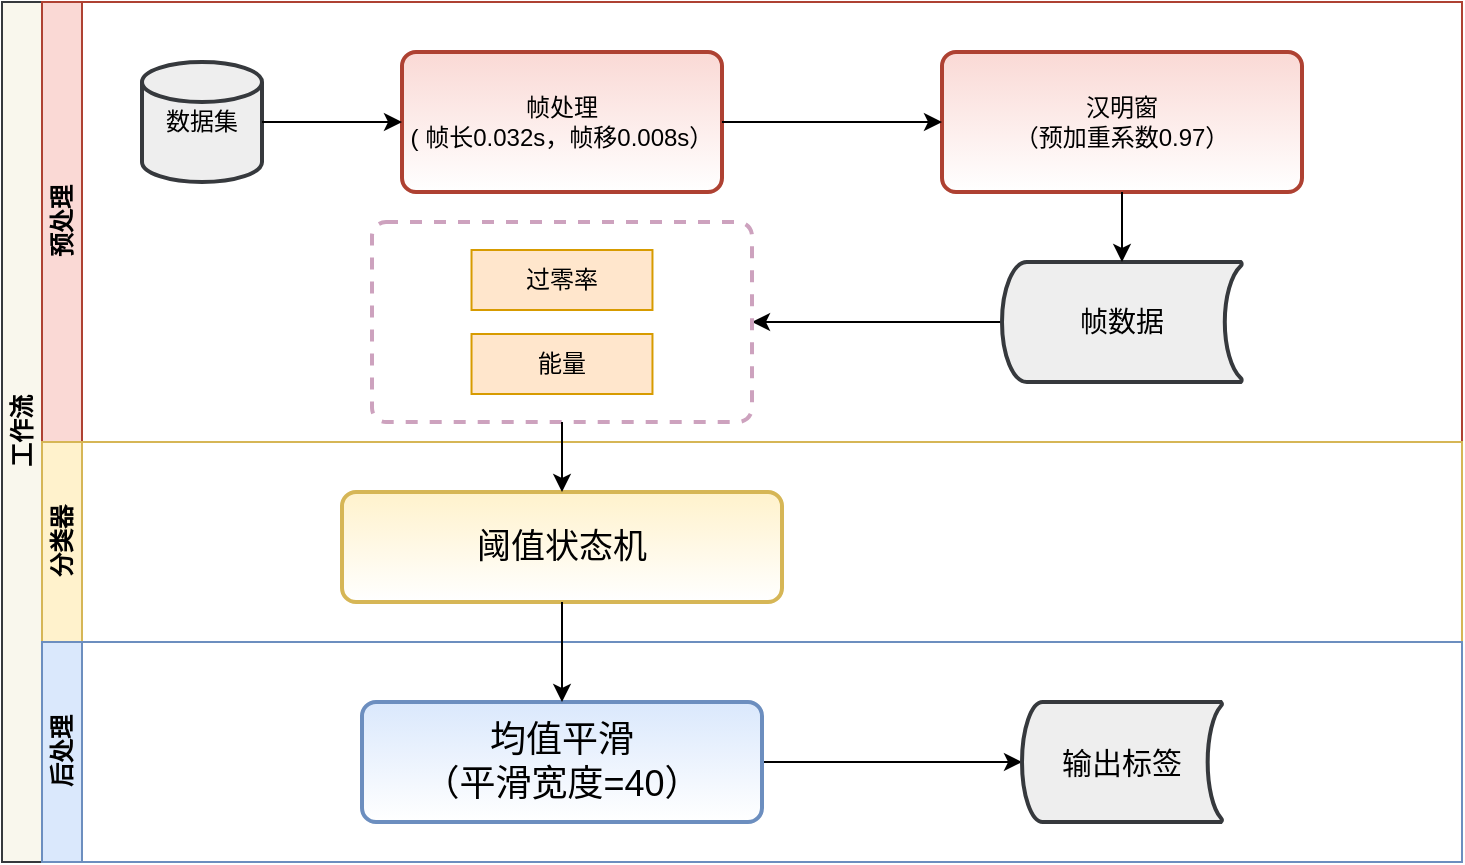<mxfile version="14.2.5" type="device"><diagram name="Page-1" id="74e2e168-ea6b-b213-b513-2b3c1d86103e"><mxGraphModel dx="1310" dy="815" grid="1" gridSize="10" guides="1" tooltips="1" connect="1" arrows="1" fold="1" page="1" pageScale="1" pageWidth="1100" pageHeight="850" background="#ffffff" math="0" shadow="0"><root><mxCell id="0"/><mxCell id="1" parent="0"/><mxCell id="Hfiq-XYVQ0f0N88RwbII-1" value="工作流" style="swimlane;html=1;childLayout=stackLayout;resizeParent=1;resizeParentMax=0;horizontal=0;startSize=20;horizontalStack=0;fillColor=#f9f7ed;strokeColor=#36393d;" vertex="1" parent="1"><mxGeometry x="250" y="150" width="730" height="430" as="geometry"/></mxCell><mxCell id="Hfiq-XYVQ0f0N88RwbII-2" value="预处理" style="swimlane;html=1;startSize=20;horizontal=0;fillColor=#fad9d5;strokeColor=#ae4132;" vertex="1" parent="Hfiq-XYVQ0f0N88RwbII-1"><mxGeometry x="20" width="710" height="220" as="geometry"/></mxCell><mxCell id="Hfiq-XYVQ0f0N88RwbII-5" value="数据集" style="strokeWidth=2;html=1;shape=mxgraph.flowchart.database;whiteSpace=wrap;fillColor=#eeeeee;strokeColor=#36393d;" vertex="1" parent="Hfiq-XYVQ0f0N88RwbII-2"><mxGeometry x="50" y="30" width="60" height="60" as="geometry"/></mxCell><mxCell id="Hfiq-XYVQ0f0N88RwbII-8" value="&lt;span&gt;帧处理&lt;/span&gt;&lt;br&gt;&lt;span&gt;( 帧长0.032s，帧移0.008s）&lt;/span&gt;" style="rounded=1;whiteSpace=wrap;html=1;absoluteArcSize=1;arcSize=14;strokeWidth=2;fillColor=#fad9d5;strokeColor=#ae4132;gradientColor=#ffffff;" vertex="1" parent="Hfiq-XYVQ0f0N88RwbII-2"><mxGeometry x="180" y="25" width="160" height="70" as="geometry"/></mxCell><mxCell id="Hfiq-XYVQ0f0N88RwbII-7" value="" style="edgeStyle=orthogonalEdgeStyle;rounded=0;orthogonalLoop=1;jettySize=auto;html=1;entryX=0;entryY=0.5;entryDx=0;entryDy=0;" edge="1" parent="Hfiq-XYVQ0f0N88RwbII-2" source="Hfiq-XYVQ0f0N88RwbII-5" target="Hfiq-XYVQ0f0N88RwbII-8"><mxGeometry relative="1" as="geometry"><mxPoint x="160" y="60" as="targetPoint"/></mxGeometry></mxCell><mxCell id="Hfiq-XYVQ0f0N88RwbII-9" value="汉明窗&lt;br&gt;（预加重系数0.97）" style="rounded=1;whiteSpace=wrap;html=1;absoluteArcSize=1;arcSize=14;strokeWidth=2;fillColor=#fad9d5;strokeColor=#ae4132;gradientColor=#ffffff;" vertex="1" parent="Hfiq-XYVQ0f0N88RwbII-2"><mxGeometry x="450" y="25" width="180" height="70" as="geometry"/></mxCell><mxCell id="Hfiq-XYVQ0f0N88RwbII-10" value="" style="edgeStyle=orthogonalEdgeStyle;rounded=0;orthogonalLoop=1;jettySize=auto;html=1;" edge="1" parent="Hfiq-XYVQ0f0N88RwbII-2" source="Hfiq-XYVQ0f0N88RwbII-8" target="Hfiq-XYVQ0f0N88RwbII-9"><mxGeometry relative="1" as="geometry"/></mxCell><mxCell id="Hfiq-XYVQ0f0N88RwbII-30" style="edgeStyle=orthogonalEdgeStyle;rounded=0;orthogonalLoop=1;jettySize=auto;html=1;exitX=0;exitY=0.5;exitDx=0;exitDy=0;" edge="1" parent="Hfiq-XYVQ0f0N88RwbII-2" source="Hfiq-XYVQ0f0N88RwbII-11" target="Hfiq-XYVQ0f0N88RwbII-29"><mxGeometry relative="1" as="geometry"/></mxCell><mxCell id="Hfiq-XYVQ0f0N88RwbII-11" value="&lt;font style=&quot;font-size: 14px&quot;&gt;帧数据&lt;/font&gt;" style="strokeWidth=2;html=1;shape=mxgraph.flowchart.stored_data;whiteSpace=wrap;fillColor=#eeeeee;strokeColor=#36393d;" vertex="1" parent="Hfiq-XYVQ0f0N88RwbII-2"><mxGeometry x="480" y="130" width="120" height="60" as="geometry"/></mxCell><mxCell id="Hfiq-XYVQ0f0N88RwbII-12" value="" style="edgeStyle=orthogonalEdgeStyle;rounded=0;orthogonalLoop=1;jettySize=auto;html=1;" edge="1" parent="Hfiq-XYVQ0f0N88RwbII-2" source="Hfiq-XYVQ0f0N88RwbII-9" target="Hfiq-XYVQ0f0N88RwbII-11"><mxGeometry relative="1" as="geometry"/></mxCell><mxCell id="Hfiq-XYVQ0f0N88RwbII-31" value="" style="group" vertex="1" connectable="0" parent="Hfiq-XYVQ0f0N88RwbII-2"><mxGeometry x="165" y="110" width="190" height="100" as="geometry"/></mxCell><mxCell id="Hfiq-XYVQ0f0N88RwbII-29" value="" style="rounded=1;whiteSpace=wrap;html=1;absoluteArcSize=1;arcSize=14;strokeWidth=2;fillColor=none;dashed=1;strokeColor=#CDA2BE;" vertex="1" parent="Hfiq-XYVQ0f0N88RwbII-31"><mxGeometry width="190" height="100" as="geometry"/></mxCell><mxCell id="Hfiq-XYVQ0f0N88RwbII-25" value="过零率" style="whiteSpace=wrap;html=1;align=center;verticalAlign=middle;treeFolding=1;treeMoving=1;fillColor=#ffe6cc;strokeColor=#d79b00;" vertex="1" collapsed="1" parent="Hfiq-XYVQ0f0N88RwbII-31"><mxGeometry x="49.762" y="14" width="90.476" height="30" as="geometry"/></mxCell><mxCell id="Hfiq-XYVQ0f0N88RwbII-26" value="能量" style="whiteSpace=wrap;html=1;align=center;verticalAlign=middle;treeFolding=1;treeMoving=1;fillColor=#ffe6cc;strokeColor=#d79b00;" vertex="1" parent="Hfiq-XYVQ0f0N88RwbII-31"><mxGeometry x="49.762" y="56" width="90.476" height="30" as="geometry"/></mxCell><mxCell id="Hfiq-XYVQ0f0N88RwbII-3" value="分类器" style="swimlane;html=1;startSize=20;horizontal=0;fillColor=#fff2cc;strokeColor=#d6b656;" vertex="1" parent="Hfiq-XYVQ0f0N88RwbII-1"><mxGeometry x="20" y="220" width="710" height="100" as="geometry"><mxRectangle x="20" y="260" width="630" height="20" as="alternateBounds"/></mxGeometry></mxCell><mxCell id="Hfiq-XYVQ0f0N88RwbII-34" value="&lt;span style=&quot;font-size: 17px&quot;&gt;阈值状态机&lt;/span&gt;" style="rounded=1;whiteSpace=wrap;html=1;absoluteArcSize=1;arcSize=14;strokeWidth=2;fillColor=#fff2cc;strokeColor=#d6b656;gradientColor=#ffffff;" vertex="1" parent="Hfiq-XYVQ0f0N88RwbII-3"><mxGeometry x="150" y="25" width="220" height="55" as="geometry"/></mxCell><mxCell id="Hfiq-XYVQ0f0N88RwbII-4" value="后处理" style="swimlane;html=1;startSize=20;horizontal=0;fillColor=#dae8fc;strokeColor=#6c8ebf;" vertex="1" parent="Hfiq-XYVQ0f0N88RwbII-1"><mxGeometry x="20" y="320" width="710" height="110" as="geometry"/></mxCell><mxCell id="Hfiq-XYVQ0f0N88RwbII-41" style="edgeStyle=orthogonalEdgeStyle;rounded=0;orthogonalLoop=1;jettySize=auto;html=1;exitX=1;exitY=0.5;exitDx=0;exitDy=0;entryX=0;entryY=0.5;entryDx=0;entryDy=0;entryPerimeter=0;" edge="1" parent="Hfiq-XYVQ0f0N88RwbII-4" source="Hfiq-XYVQ0f0N88RwbII-37" target="Hfiq-XYVQ0f0N88RwbII-40"><mxGeometry relative="1" as="geometry"/></mxCell><mxCell id="Hfiq-XYVQ0f0N88RwbII-37" value="&lt;font style=&quot;font-size: 18px&quot;&gt;均值平滑&lt;br&gt;（平滑宽度=40）&lt;br&gt;&lt;/font&gt;" style="rounded=1;whiteSpace=wrap;html=1;absoluteArcSize=1;arcSize=14;strokeWidth=2;fillColor=#dae8fc;strokeColor=#6c8ebf;gradientColor=#ffffff;" vertex="1" parent="Hfiq-XYVQ0f0N88RwbII-4"><mxGeometry x="160" y="30" width="200" height="60" as="geometry"/></mxCell><mxCell id="Hfiq-XYVQ0f0N88RwbII-40" value="&lt;font style=&quot;font-size: 15px&quot;&gt;输出标签&lt;/font&gt;" style="strokeWidth=2;html=1;shape=mxgraph.flowchart.stored_data;whiteSpace=wrap;fillColor=#eeeeee;strokeColor=#36393d;" vertex="1" parent="Hfiq-XYVQ0f0N88RwbII-4"><mxGeometry x="490" y="30" width="100" height="60" as="geometry"/></mxCell><mxCell id="Hfiq-XYVQ0f0N88RwbII-36" style="edgeStyle=orthogonalEdgeStyle;rounded=0;orthogonalLoop=1;jettySize=auto;html=1;exitX=0.5;exitY=1;exitDx=0;exitDy=0;entryX=0.5;entryY=0;entryDx=0;entryDy=0;" edge="1" parent="Hfiq-XYVQ0f0N88RwbII-1" source="Hfiq-XYVQ0f0N88RwbII-29" target="Hfiq-XYVQ0f0N88RwbII-34"><mxGeometry relative="1" as="geometry"/></mxCell><mxCell id="Hfiq-XYVQ0f0N88RwbII-39" style="edgeStyle=orthogonalEdgeStyle;rounded=0;orthogonalLoop=1;jettySize=auto;html=1;exitX=0.5;exitY=1;exitDx=0;exitDy=0;entryX=0.5;entryY=0;entryDx=0;entryDy=0;" edge="1" parent="Hfiq-XYVQ0f0N88RwbII-1" source="Hfiq-XYVQ0f0N88RwbII-34" target="Hfiq-XYVQ0f0N88RwbII-37"><mxGeometry relative="1" as="geometry"/></mxCell></root></mxGraphModel></diagram></mxfile>